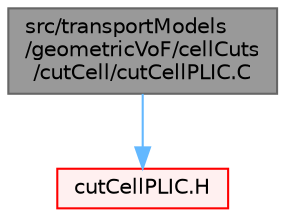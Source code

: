 digraph "src/transportModels/geometricVoF/cellCuts/cutCell/cutCellPLIC.C"
{
 // LATEX_PDF_SIZE
  bgcolor="transparent";
  edge [fontname=Helvetica,fontsize=10,labelfontname=Helvetica,labelfontsize=10];
  node [fontname=Helvetica,fontsize=10,shape=box,height=0.2,width=0.4];
  Node1 [id="Node000001",label="src/transportModels\l/geometricVoF/cellCuts\l/cutCell/cutCellPLIC.C",height=0.2,width=0.4,color="gray40", fillcolor="grey60", style="filled", fontcolor="black",tooltip=" "];
  Node1 -> Node2 [id="edge1_Node000001_Node000002",color="steelblue1",style="solid",tooltip=" "];
  Node2 [id="Node000002",label="cutCellPLIC.H",height=0.2,width=0.4,color="red", fillcolor="#FFF0F0", style="filled",URL="$cutCellPLIC_8H.html",tooltip=" "];
}
